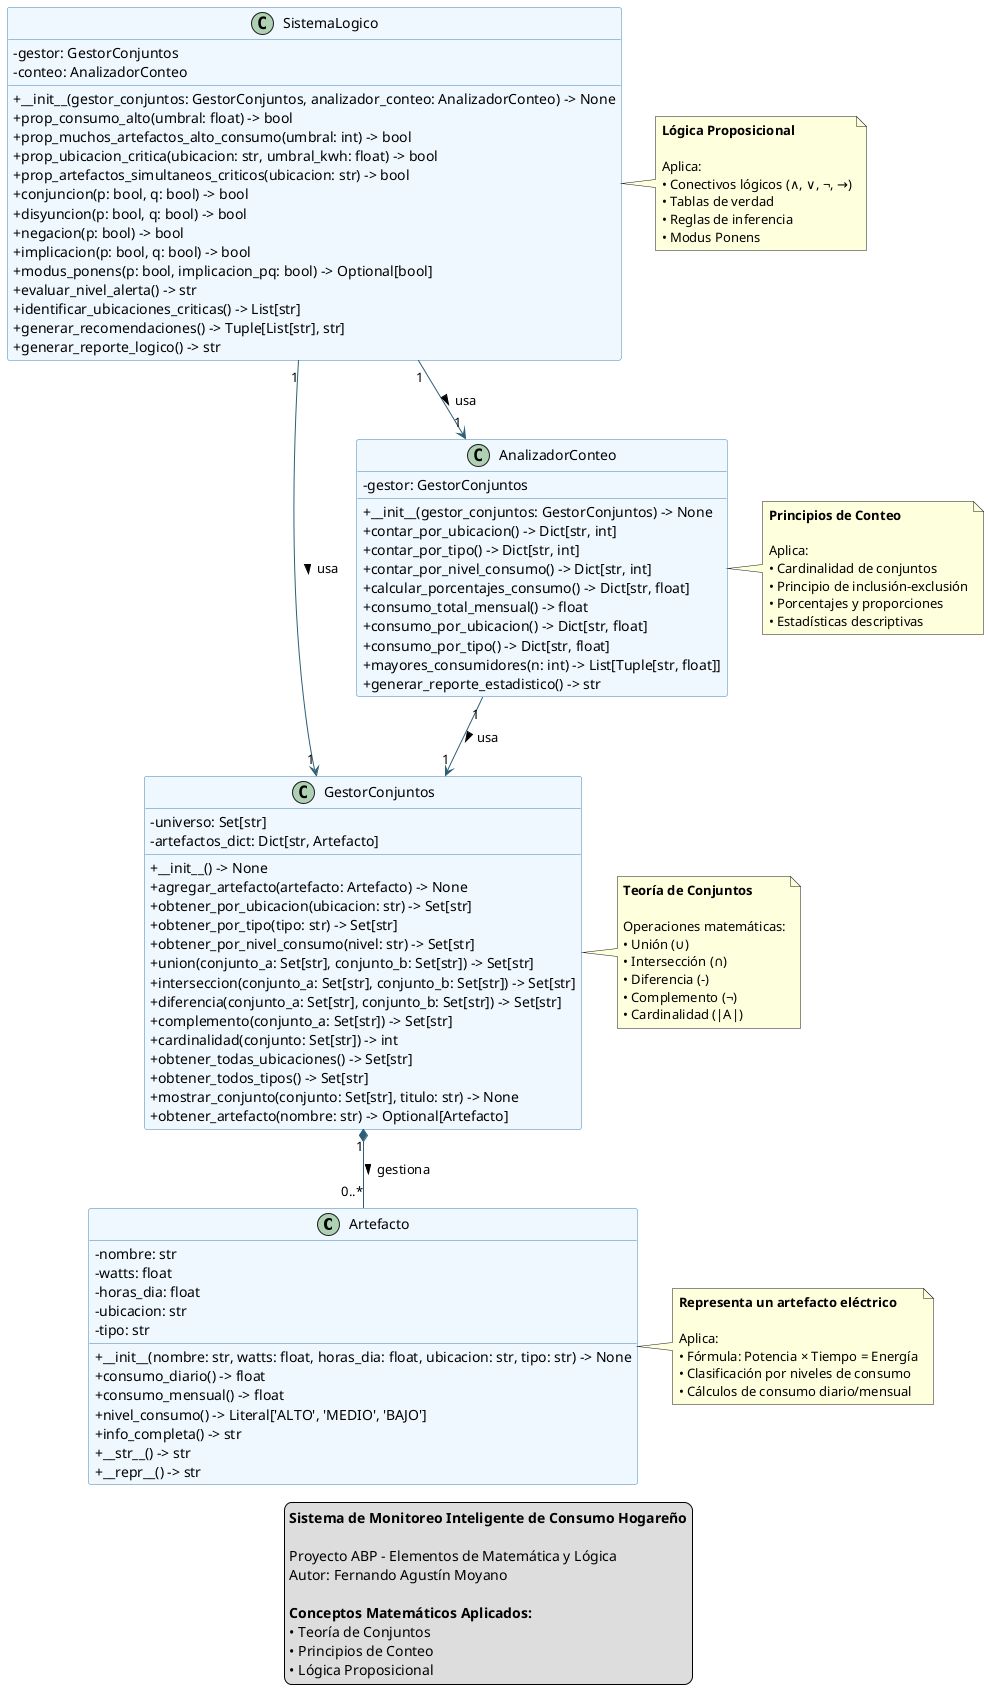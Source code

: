 @startuml Diagrama de Clases - Sistema de Monitoreo de Consumo Hogareño

' Configuración de estilo
skinparam classAttributeIconSize 0
skinparam class {
    BackgroundColor #F0F8FF
    BorderColor #4682B4
    ArrowColor #2C5F77
}

' Clase Artefacto
class Artefacto {
    - nombre: str
    - watts: float
    - horas_dia: float
    - ubicacion: str
    - tipo: str
    
    + __init__(nombre: str, watts: float, horas_dia: float, ubicacion: str, tipo: str) -> None
    + consumo_diario() -> float
    + consumo_mensual() -> float
    + nivel_consumo() -> Literal['ALTO', 'MEDIO', 'BAJO']
    + info_completa() -> str
    + __str__() -> str
    + __repr__() -> str
}

' Clase GestorConjuntos
class GestorConjuntos {
    - universo: Set[str]
    - artefactos_dict: Dict[str, Artefacto]
    
    + __init__() -> None
    + agregar_artefacto(artefacto: Artefacto) -> None
    + obtener_por_ubicacion(ubicacion: str) -> Set[str]
    + obtener_por_tipo(tipo: str) -> Set[str]
    + obtener_por_nivel_consumo(nivel: str) -> Set[str]
    + union(conjunto_a: Set[str], conjunto_b: Set[str]) -> Set[str]
    + interseccion(conjunto_a: Set[str], conjunto_b: Set[str]) -> Set[str]
    + diferencia(conjunto_a: Set[str], conjunto_b: Set[str]) -> Set[str]
    + complemento(conjunto_a: Set[str]) -> Set[str]
    + cardinalidad(conjunto: Set[str]) -> int
    + obtener_todas_ubicaciones() -> Set[str]
    + obtener_todos_tipos() -> Set[str]
    + mostrar_conjunto(conjunto: Set[str], titulo: str) -> None
    + obtener_artefacto(nombre: str) -> Optional[Artefacto]
}

' Clase AnalizadorConteo
class AnalizadorConteo {
    - gestor: GestorConjuntos
    
    + __init__(gestor_conjuntos: GestorConjuntos) -> None
    + contar_por_ubicacion() -> Dict[str, int]
    + contar_por_tipo() -> Dict[str, int]
    + contar_por_nivel_consumo() -> Dict[str, int]
    + calcular_porcentajes_consumo() -> Dict[str, float]
    + consumo_total_mensual() -> float
    + consumo_por_ubicacion() -> Dict[str, float]
    + consumo_por_tipo() -> Dict[str, float]
    + mayores_consumidores(n: int) -> List[Tuple[str, float]]
    + generar_reporte_estadistico() -> str
}

' Clase SistemaLogico
class SistemaLogico {
    - gestor: GestorConjuntos
    - conteo: AnalizadorConteo
    
    + __init__(gestor_conjuntos: GestorConjuntos, analizador_conteo: AnalizadorConteo) -> None
    + prop_consumo_alto(umbral: float) -> bool
    + prop_muchos_artefactos_alto_consumo(umbral: int) -> bool
    + prop_ubicacion_critica(ubicacion: str, umbral_kwh: float) -> bool
    + prop_artefactos_simultaneos_criticos(ubicacion: str) -> bool
    + conjuncion(p: bool, q: bool) -> bool
    + disyuncion(p: bool, q: bool) -> bool
    + negacion(p: bool) -> bool
    + implicacion(p: bool, q: bool) -> bool
    + modus_ponens(p: bool, implicacion_pq: bool) -> Optional[bool]
    + evaluar_nivel_alerta() -> str
    + identificar_ubicaciones_criticas() -> List[str]
    + generar_recomendaciones() -> Tuple[List[str], str]
    + generar_reporte_logico() -> str
}

' Relaciones entre clases
GestorConjuntos "1" *-- "0..*" Artefacto : gestiona >
AnalizadorConteo "1" --> "1" GestorConjuntos : usa >
SistemaLogico "1" --> "1" GestorConjuntos : usa >
SistemaLogico "1" --> "1" AnalizadorConteo : usa >

' Notas explicativas
note right of Artefacto
    <b>Representa un artefacto eléctrico</b>
    
    Aplica:
    • Fórmula: Potencia × Tiempo = Energía
    • Clasificación por niveles de consumo
    • Cálculos de consumo diario/mensual
end note

note right of GestorConjuntos
    <b>Teoría de Conjuntos</b>
    
    Operaciones matemáticas:
    • Unión (∪)
    • Intersección (∩)
    • Diferencia (-)
    • Complemento (¬)
    • Cardinalidad (|A|)
end note

note right of AnalizadorConteo
    <b>Principios de Conteo</b>
    
    Aplica:
    • Cardinalidad de conjuntos
    • Principio de inclusión-exclusión
    • Porcentajes y proporciones
    • Estadísticas descriptivas
end note

note right of SistemaLogico
    <b>Lógica Proposicional</b>
    
    Aplica:
    • Conectivos lógicos (∧, ∨, ¬, →)
    • Tablas de verdad
    • Reglas de inferencia
    • Modus Ponens
end note

' Leyenda
legend bottom
    <b>Sistema de Monitoreo Inteligente de Consumo Hogareño</b>
    
    Proyecto ABP - Elementos de Matemática y Lógica
    Autor: Fernando Agustín Moyano
    
    <b>Conceptos Matemáticos Aplicados:</b>
    • Teoría de Conjuntos
    • Principios de Conteo
    • Lógica Proposicional
end legend

@enduml
